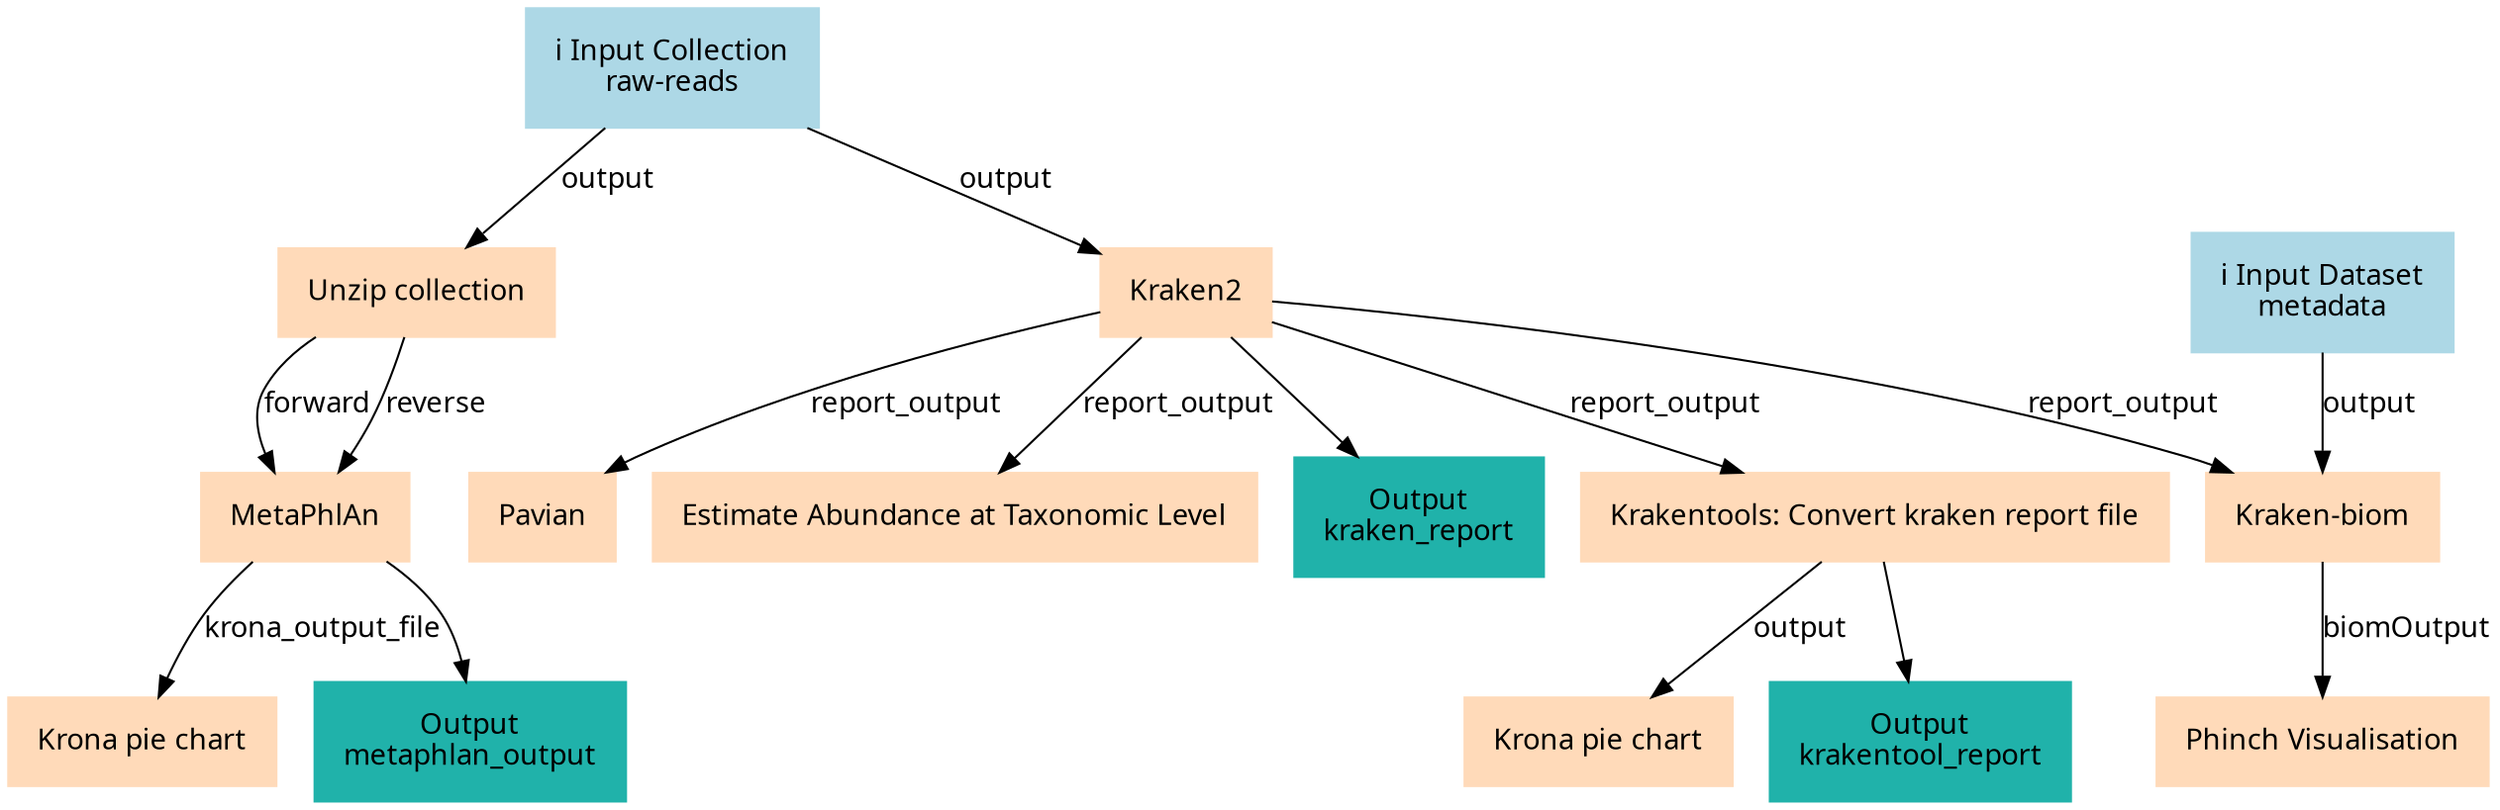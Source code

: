 digraph main {
  node [fontname="Atkinson Hyperlegible", shape=box, color=white,style=filled,color=peachpuff,margin="0.2,0.2"];
  edge [fontname="Atkinson Hyperlegible"];
  0[color=lightblue,label="ℹ️ Input Collection\nraw-reads"]
  1[color=lightblue,label="ℹ️ Input Dataset\nmetadata"]
  2[label="Unzip collection"]
  0 -> 2 [label="output"]
  3[label="Kraken2"]
  0 -> 3 [label="output"]
  k0d0162efa68e4647b1222e3b93bf3a47[color=lightseagreen,label="Output\nkraken_report"]
  3 -> k0d0162efa68e4647b1222e3b93bf3a47
  4[label="MetaPhlAn"]
  2 -> 4 [label="forward"]
  2 -> 4 [label="reverse"]
  kb960b13019944511b6abad7fde9732ce[color=lightseagreen,label="Output\nmetaphlan_output"]
  4 -> kb960b13019944511b6abad7fde9732ce
  5[label="Krakentools: Convert kraken report file"]
  3 -> 5 [label="report_output"]
  k7be74afde0f44a34a260a0ebbf7353cf[color=lightseagreen,label="Output\nkrakentool_report"]
  5 -> k7be74afde0f44a34a260a0ebbf7353cf
  6[label="Kraken-biom"]
  3 -> 6 [label="report_output"]
  1 -> 6 [label="output"]
  7[label="Pavian"]
  3 -> 7 [label="report_output"]
  8[label="Estimate Abundance at Taxonomic Level"]
  3 -> 8 [label="report_output"]
  9[label="Krona pie chart"]
  4 -> 9 [label="krona_output_file"]
  10[label="Krona pie chart"]
  5 -> 10 [label="output"]
  11[label="Phinch Visualisation"]
  6 -> 11 [label="biomOutput"]
}